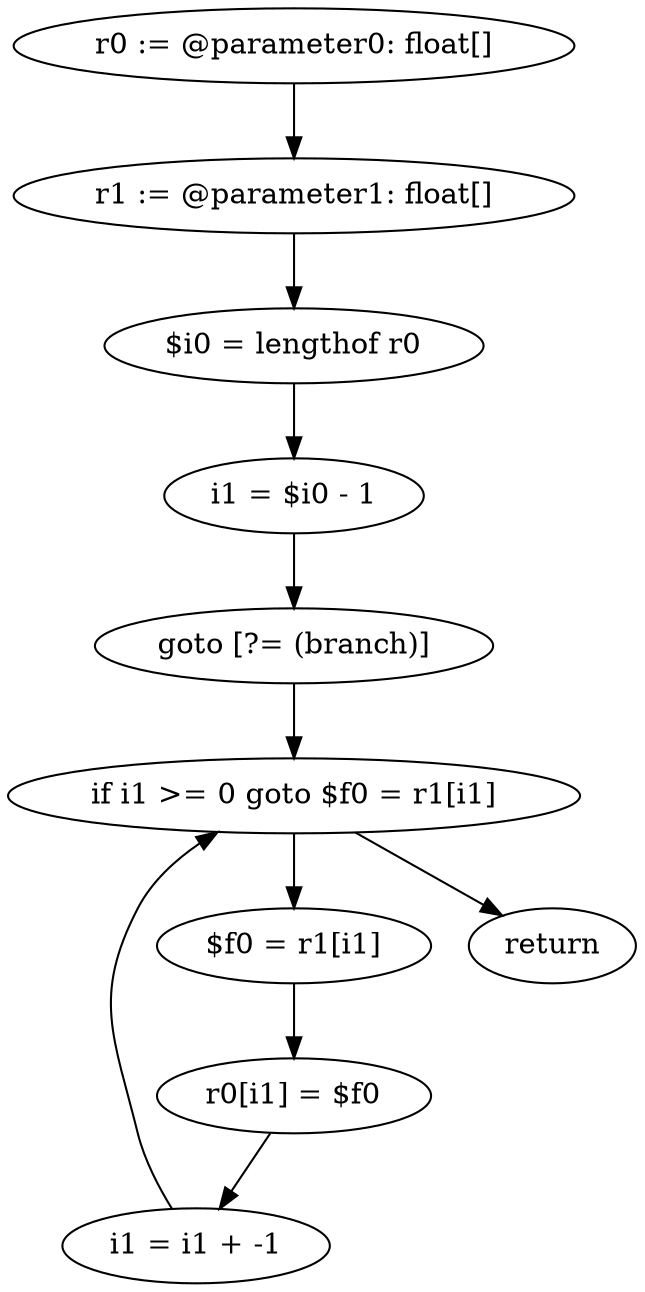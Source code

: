 digraph "unitGraph" {
    "r0 := @parameter0: float[]"
    "r1 := @parameter1: float[]"
    "$i0 = lengthof r0"
    "i1 = $i0 - 1"
    "goto [?= (branch)]"
    "$f0 = r1[i1]"
    "r0[i1] = $f0"
    "i1 = i1 + -1"
    "if i1 >= 0 goto $f0 = r1[i1]"
    "return"
    "r0 := @parameter0: float[]"->"r1 := @parameter1: float[]";
    "r1 := @parameter1: float[]"->"$i0 = lengthof r0";
    "$i0 = lengthof r0"->"i1 = $i0 - 1";
    "i1 = $i0 - 1"->"goto [?= (branch)]";
    "goto [?= (branch)]"->"if i1 >= 0 goto $f0 = r1[i1]";
    "$f0 = r1[i1]"->"r0[i1] = $f0";
    "r0[i1] = $f0"->"i1 = i1 + -1";
    "i1 = i1 + -1"->"if i1 >= 0 goto $f0 = r1[i1]";
    "if i1 >= 0 goto $f0 = r1[i1]"->"return";
    "if i1 >= 0 goto $f0 = r1[i1]"->"$f0 = r1[i1]";
}
